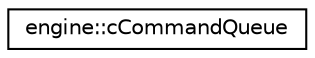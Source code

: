digraph G
{
  edge [fontname="Helvetica",fontsize="10",labelfontname="Helvetica",labelfontsize="10"];
  node [fontname="Helvetica",fontsize="10",shape=record];
  rankdir="LR";
  Node1 [label="engine::cCommandQueue",height=0.2,width=0.4,color="black", fillcolor="white", style="filled",URL="$classengine_1_1cCommandQueue.html"];
}
